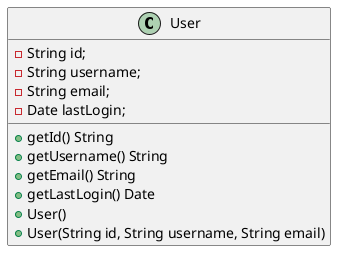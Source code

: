 @startuml

class User {
    -String id;
    -String username;
    -String email;
    -Date lastLogin;

    +getId() String
    +getUsername() String
    +getEmail() String
    +getLastLogin() Date
    +User()
    +User(String id, String username, String email)
}

@enduml
